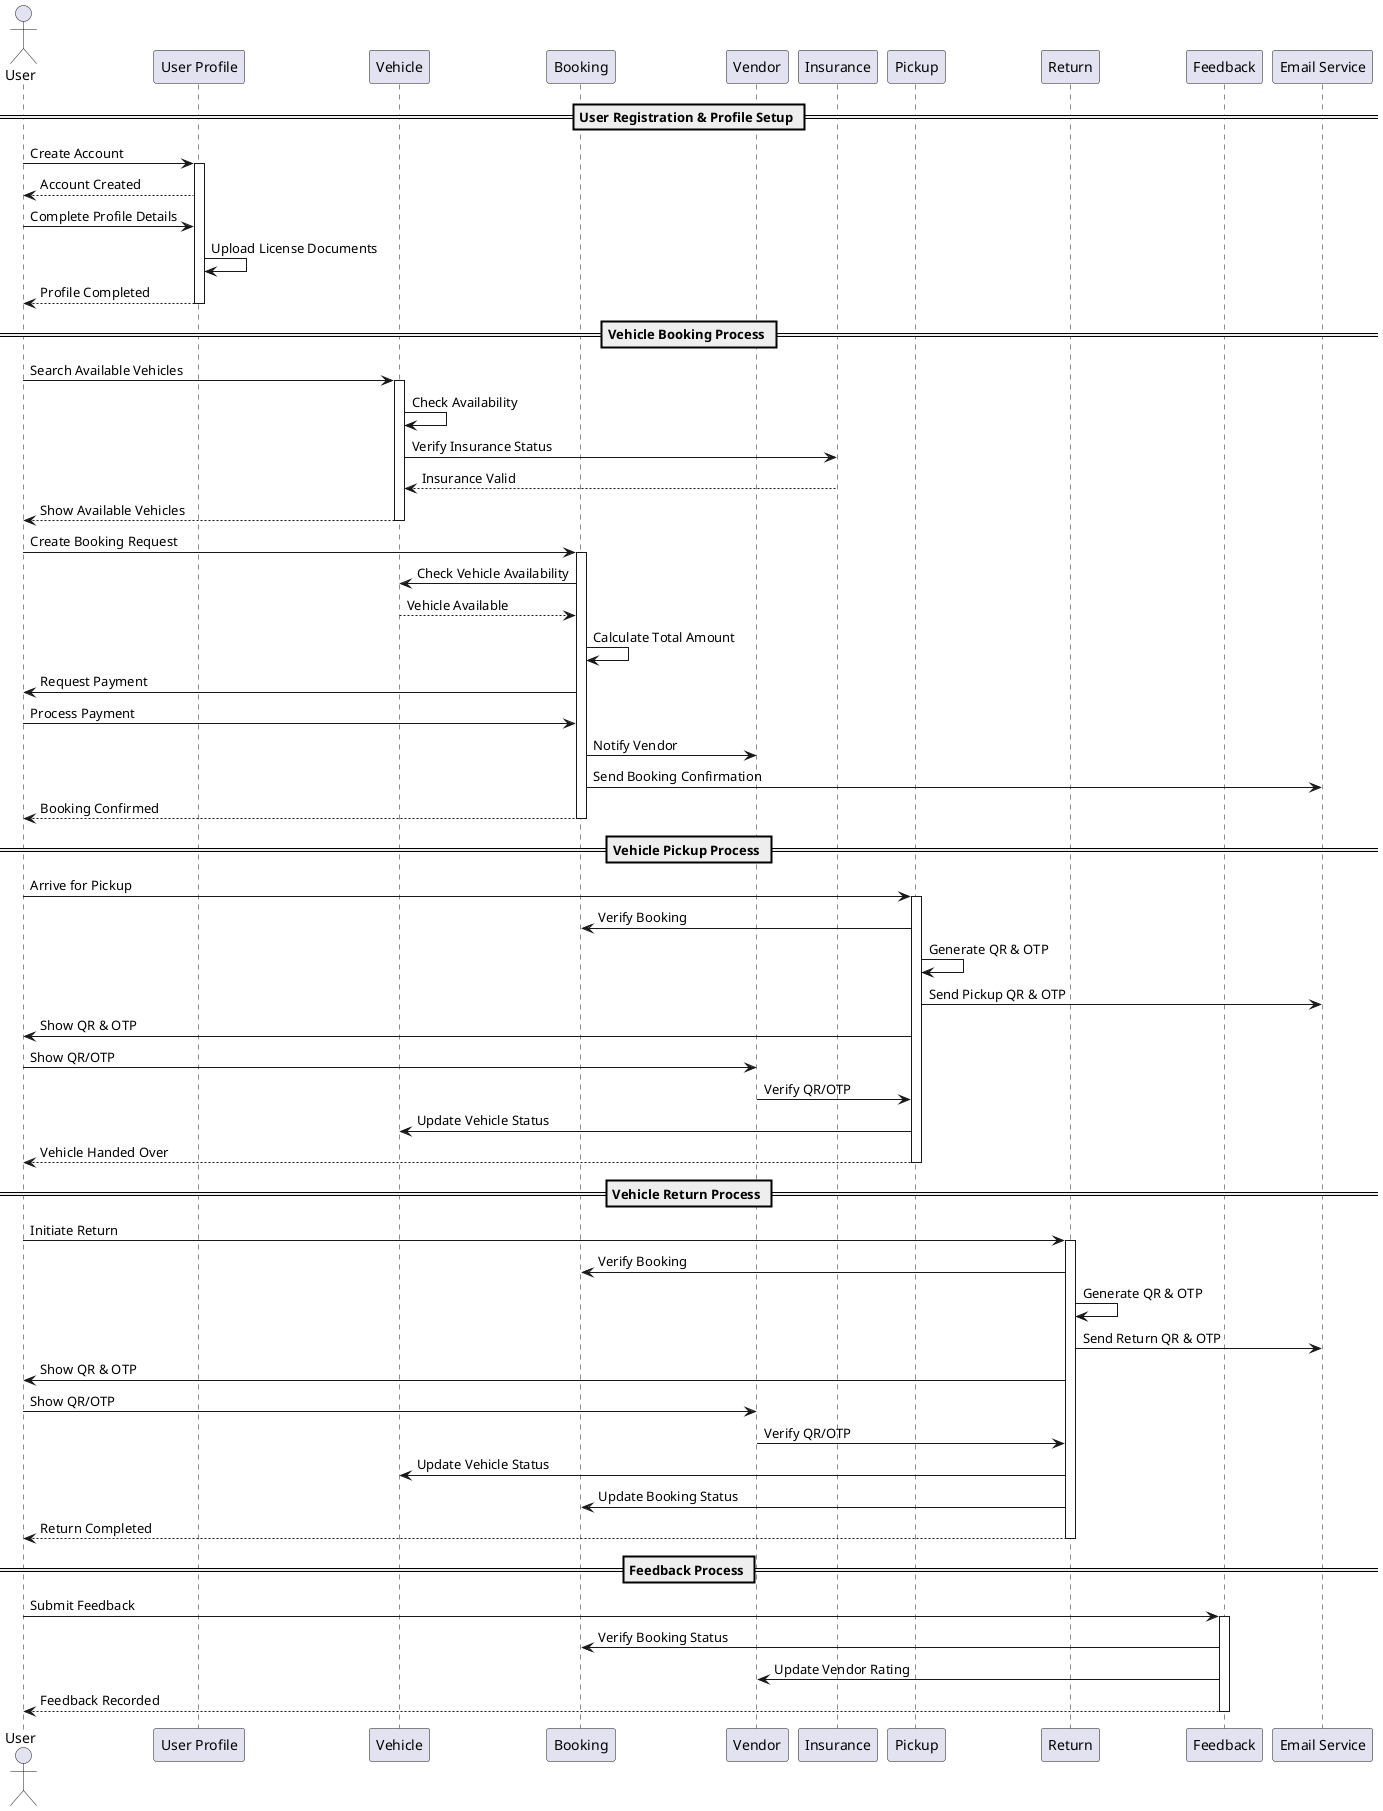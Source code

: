 @startuml Vehicle Rental System

actor User
participant "User Profile" as Profile
participant "Vehicle" as Vehicle
participant "Booking" as Booking
participant "Vendor" as Vendor
participant "Insurance" as Insurance
participant "Pickup" as Pickup
participant "Return" as Return
participant "Feedback" as Feedback
participant "Email Service" as Email

== User Registration & Profile Setup ==
User -> Profile: Create Account
activate Profile
Profile --> User: Account Created
User -> Profile: Complete Profile Details
Profile -> Profile: Upload License Documents
Profile --> User: Profile Completed
deactivate Profile

== Vehicle Booking Process ==
User -> Vehicle: Search Available Vehicles
activate Vehicle
Vehicle -> Vehicle: Check Availability
Vehicle -> Insurance: Verify Insurance Status
Insurance --> Vehicle: Insurance Valid
Vehicle --> User: Show Available Vehicles
deactivate Vehicle

User -> Booking: Create Booking Request
activate Booking
Booking -> Vehicle: Check Vehicle Availability
Vehicle --> Booking: Vehicle Available
Booking -> Booking: Calculate Total Amount
Booking -> User: Request Payment
User -> Booking: Process Payment
Booking -> Vendor: Notify Vendor
Booking -> Email: Send Booking Confirmation
Booking --> User: Booking Confirmed
deactivate Booking

== Vehicle Pickup Process ==
User -> Pickup: Arrive for Pickup
activate Pickup
Pickup -> Booking: Verify Booking
Pickup -> Pickup: Generate QR & OTP
Pickup -> Email: Send Pickup QR & OTP
Pickup -> User: Show QR & OTP
User -> Vendor: Show QR/OTP
Vendor -> Pickup: Verify QR/OTP
Pickup -> Vehicle: Update Vehicle Status
Pickup --> User: Vehicle Handed Over
deactivate Pickup

== Vehicle Return Process ==
User -> Return: Initiate Return
activate Return
Return -> Booking: Verify Booking
Return -> Return: Generate QR & OTP
Return -> Email: Send Return QR & OTP
Return -> User: Show QR & OTP
User -> Vendor: Show QR/OTP
Vendor -> Return: Verify QR/OTP
Return -> Vehicle: Update Vehicle Status
Return -> Booking: Update Booking Status
Return --> User: Return Completed
deactivate Return

== Feedback Process ==
User -> Feedback: Submit Feedback
activate Feedback
Feedback -> Booking: Verify Booking Status
Feedback -> Vendor: Update Vendor Rating
Feedback --> User: Feedback Recorded
deactivate Feedback

@enduml